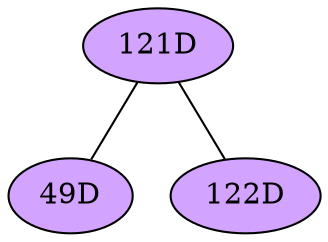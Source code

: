 // The Round Table
graph {
	"121D" [fillcolor="#D3A4FF" style=radial]
	"49D" [fillcolor="#D3A4FF" style=radial]
	"121D" -- "49D" [penwidth=1]
	"121D" [fillcolor="#D3A4FF" style=radial]
	"122D" [fillcolor="#D3A4FF" style=radial]
	"121D" -- "122D" [penwidth=1]
}
